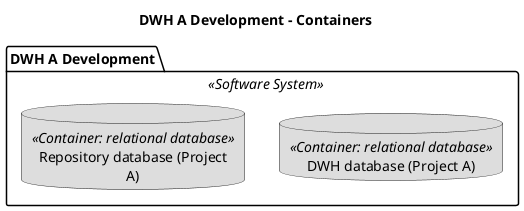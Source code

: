@startuml(id=DWHADevelopment-Container)
title DWH A Development - Containers

skinparam {
  shadowing false
  arrowColor #707070
  actorBorderColor #707070
  componentBorderColor #707070
  rectangleBorderColor #707070
  noteBackgroundColor #ffffff
  noteBorderColor #707070
  defaultTextAlignment center
  wrapWidth 200
  maxMessageSize 100
}
package "DWH A Development" <<Software System>> {
  database 5 <<Container: relational database>> #dddddd [
    DWH database (Project A)
  ]
  database 4 <<Container: relational database>> #dddddd [
    Repository database (Project A)
  ]
}
@enduml